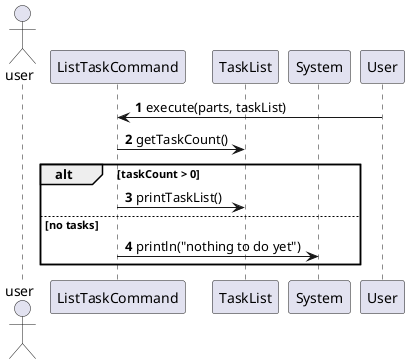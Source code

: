 @startuml
'https://plantuml.com/sequence-diagram

actor user
autonumber

participant "ListTaskCommand" as ListCmd
participant "TaskList" as TaskList
participant "System" as Console

User -> ListCmd : execute(parts, taskList)

ListCmd -> TaskList : getTaskCount()
alt taskCount > 0
    ListCmd -> TaskList : printTaskList()
else no tasks
    ListCmd -> Console : println("nothing to do yet")
end

@enduml